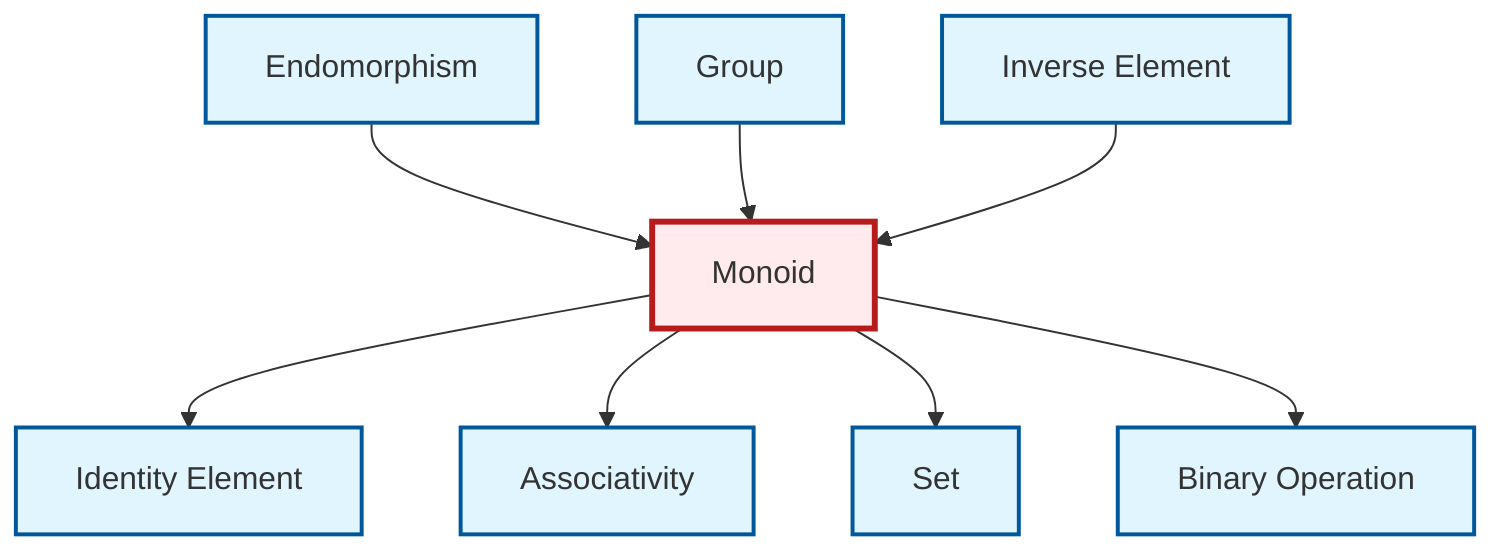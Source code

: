 graph TD
    classDef definition fill:#e1f5fe,stroke:#01579b,stroke-width:2px
    classDef theorem fill:#f3e5f5,stroke:#4a148c,stroke-width:2px
    classDef axiom fill:#fff3e0,stroke:#e65100,stroke-width:2px
    classDef example fill:#e8f5e9,stroke:#1b5e20,stroke-width:2px
    classDef current fill:#ffebee,stroke:#b71c1c,stroke-width:3px
    def-associativity["Associativity"]:::definition
    def-monoid["Monoid"]:::definition
    def-group["Group"]:::definition
    def-identity-element["Identity Element"]:::definition
    def-endomorphism["Endomorphism"]:::definition
    def-binary-operation["Binary Operation"]:::definition
    def-set["Set"]:::definition
    def-inverse-element["Inverse Element"]:::definition
    def-monoid --> def-identity-element
    def-endomorphism --> def-monoid
    def-group --> def-monoid
    def-monoid --> def-associativity
    def-inverse-element --> def-monoid
    def-monoid --> def-set
    def-monoid --> def-binary-operation
    class def-monoid current